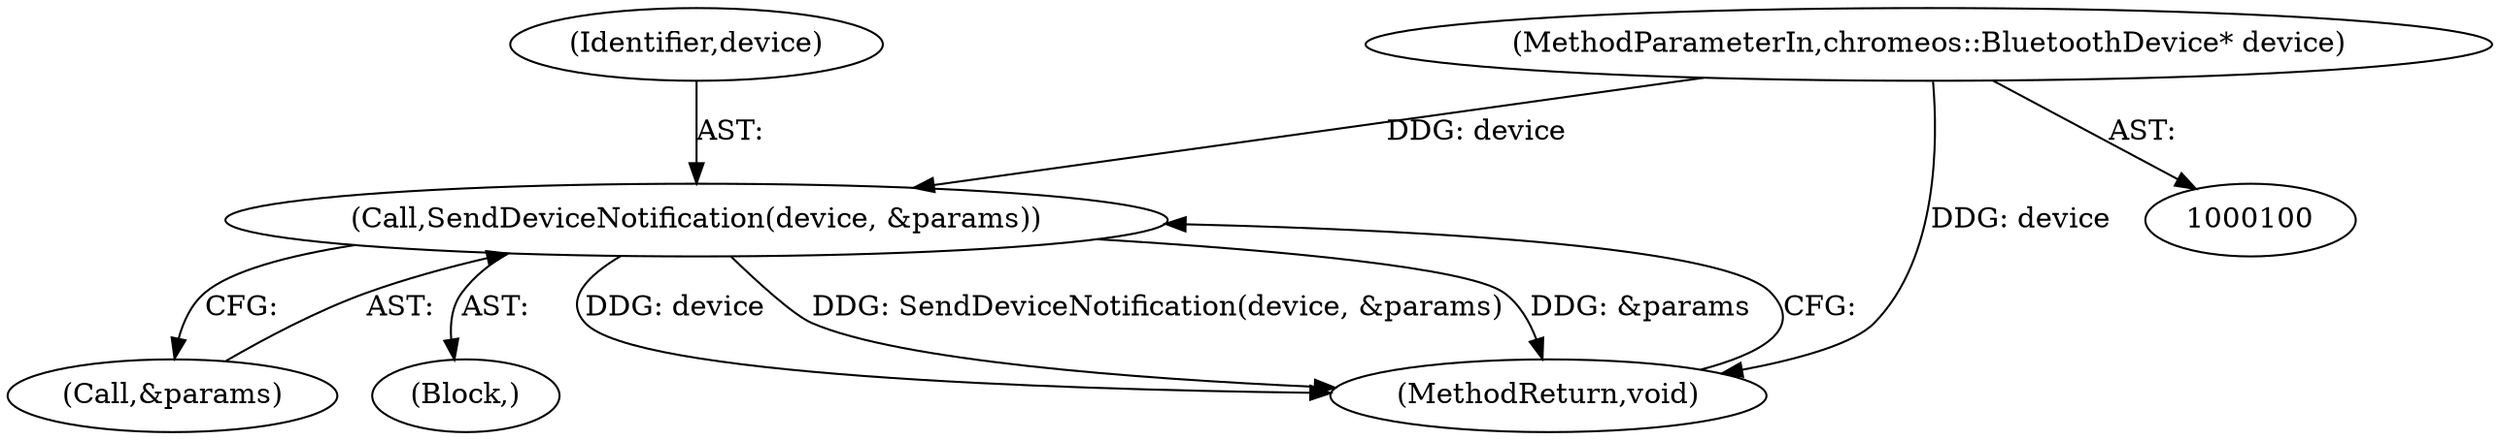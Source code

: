 digraph "0_Chrome_0a38f71865b63025dce4de1f8cca71979c48d14d_6@pointer" {
"1000101" [label="(MethodParameterIn,chromeos::BluetoothDevice* device)"];
"1000107" [label="(Call,SendDeviceNotification(device, &params))"];
"1000109" [label="(Call,&params)"];
"1000102" [label="(Block,)"];
"1000107" [label="(Call,SendDeviceNotification(device, &params))"];
"1000108" [label="(Identifier,device)"];
"1000101" [label="(MethodParameterIn,chromeos::BluetoothDevice* device)"];
"1000111" [label="(MethodReturn,void)"];
"1000101" -> "1000100"  [label="AST: "];
"1000101" -> "1000111"  [label="DDG: device"];
"1000101" -> "1000107"  [label="DDG: device"];
"1000107" -> "1000102"  [label="AST: "];
"1000107" -> "1000109"  [label="CFG: "];
"1000108" -> "1000107"  [label="AST: "];
"1000109" -> "1000107"  [label="AST: "];
"1000111" -> "1000107"  [label="CFG: "];
"1000107" -> "1000111"  [label="DDG: device"];
"1000107" -> "1000111"  [label="DDG: SendDeviceNotification(device, &params)"];
"1000107" -> "1000111"  [label="DDG: &params"];
}
